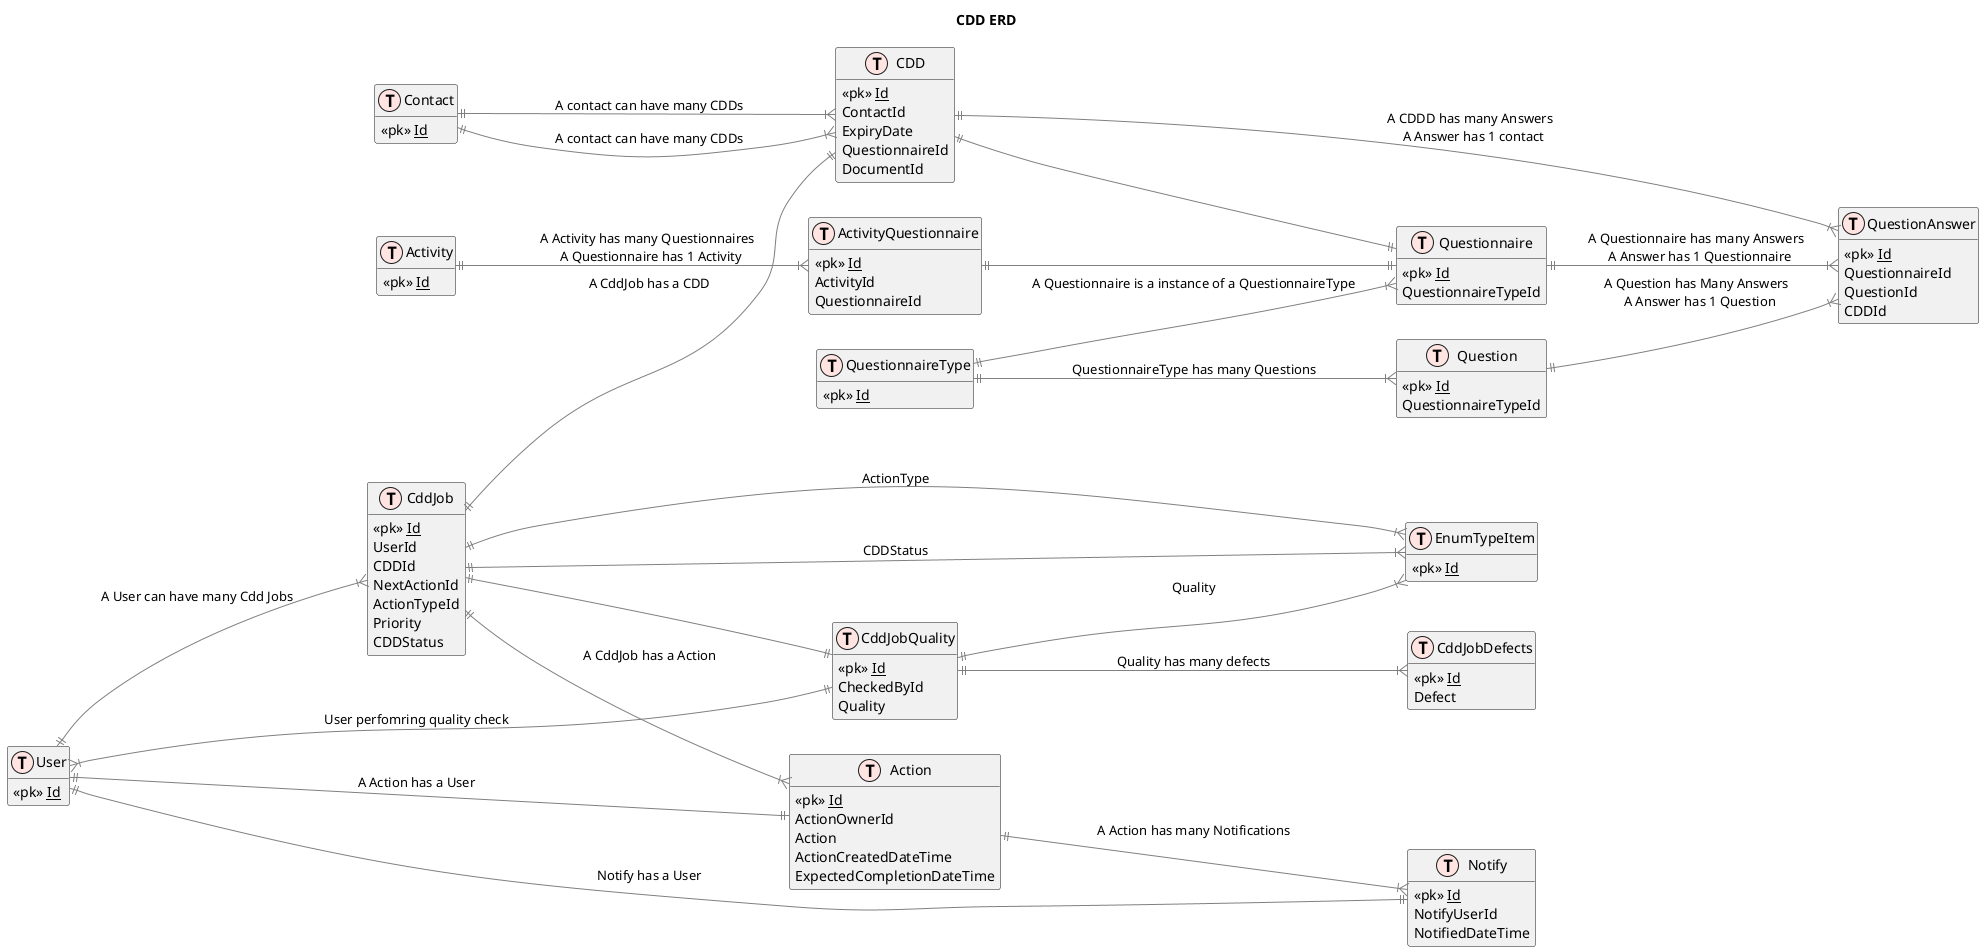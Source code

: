 @startuml

title CDD ERD 

left to right direction

!define table(x) class x << (T,mistyrose) >>   
!define view(x) class x << (V,lightblue) >>   
!define table(x) class x << (T,mistyrose) >>  
!define tr(x) class x << (R,red) >>  
!define tf(x) class x << (F,darkorange) >>   
!define af(x) class x << (F,white) >>   
!define fn(x) class x << (F,plum) >>   
!define fs(x) class x << (F,tan) >>   
!define ft(x) class x << (F,wheat) >>   
!define if(x) class x << (F,gaisboro) >>   
!define p(x) class x << (P,indianred) >>   
!define pc(x) class x << (P,lemonshiffon) >>   
!define x(x) class x << (P,linen) >>     
!define primary_key(x) <<pk>> <u>x</u>
!define foreign_key(x) <<fk>> <b>x</b>
!define link( k, y) k }--||  y
hide methods   
hide stereotypes  
skinparam classarrowcolor gray  

table(User)
{
    primary_key(Id)
}

table(Contact)
{
    primary_key(Id)
}

table( Activity)
{
    primary_key(Id)
}

table( ActivityQuestionnaire)
{
    primary_key(Id)
    ActivityId
    QuestionnaireId
}

table(CDD)
{
    primary_key(Id)
    ContactId
    ExpiryDate
    QuestionnaireId
    DocumentId
}

table( QuestionnaireType)
{
    primary_key(Id)
}

table( Questionnaire)
{
    primary_key(Id)
    QuestionnaireTypeId
}

table( Question)
{
    primary_key(Id)
    QuestionnaireTypeId
}

table( QuestionAnswer)
{
    primary_key(Id)
    QuestionnaireId 
    QuestionId
    CDDId
}

table( CddJob)
{
    primary_key(Id)
    UserId
    CDDId
    NextActionId
    ActionTypeId
    Priority
    CDDStatus
}

table( CddJobQuality)
{
    primary_key(Id)
    CheckedById
    Quality
}

table( CddJobDefects)
{
    primary_key(Id)
    Defect
}

table(Action)
{
    primary_key(Id)
    ActionOwnerId
    Action
    ActionCreatedDateTime
    ExpectedCompletionDateTime 
}

table(Notify)
{
    primary_key(Id)
    NotifyUserId
    NotifiedDateTime
}

table(EnumTypeItem)
{
    primary_key(Id)
}

Contact ||--|{ CDD : A contact can have many CDDs

CDD ||--|| Questionnaire 
CDD ||--|{ QuestionAnswer : A CDDD has many Answers \n A Answer has 1 contact

Activity ||--|{ ActivityQuestionnaire : A Activity has many Questionnaires \n A Questionnaire has 1 Activity
ActivityQuestionnaire ||--|| Questionnaire

Questionnaire ||--|{ QuestionAnswer : A Questionnaire has many Answers \n A Answer has 1 Questionnaire
Question ||--|{ QuestionAnswer : A Question has Many Answers \n A Answer has 1 Question

QuestionnaireType ||--|{ Question : QuestionnaireType has many Questions
QuestionnaireType ||--|{ Questionnaire : A Questionnaire is a instance of a QuestionnaireType

User ||--|{ CddJob : A User can have many Cdd Jobs
CddJob ||--|| CDD : A CddJob has a CDD
CddJob ||--|{ EnumTypeItem : ActionType
CddJob ||--|{ Action : A CddJob has a Action
CddJob ||--|{ EnumTypeItem : CDDStatus
CddJob ||--|| CddJobQuality

Action ||--|| User : A Action has a User 
Action ||--|{ Notify : A Action has many Notifications
Notify ||--|| User : Notify has a User

Contact ||--|{ CDD : A contact can have many CDDs

CddJobQuality ||--|{ User : User perfomring quality check
CddJobQuality ||--|{ CddJobDefects : Quality has many defects
CddJobQuality ||--|{ EnumTypeItem : Quality

@enduml